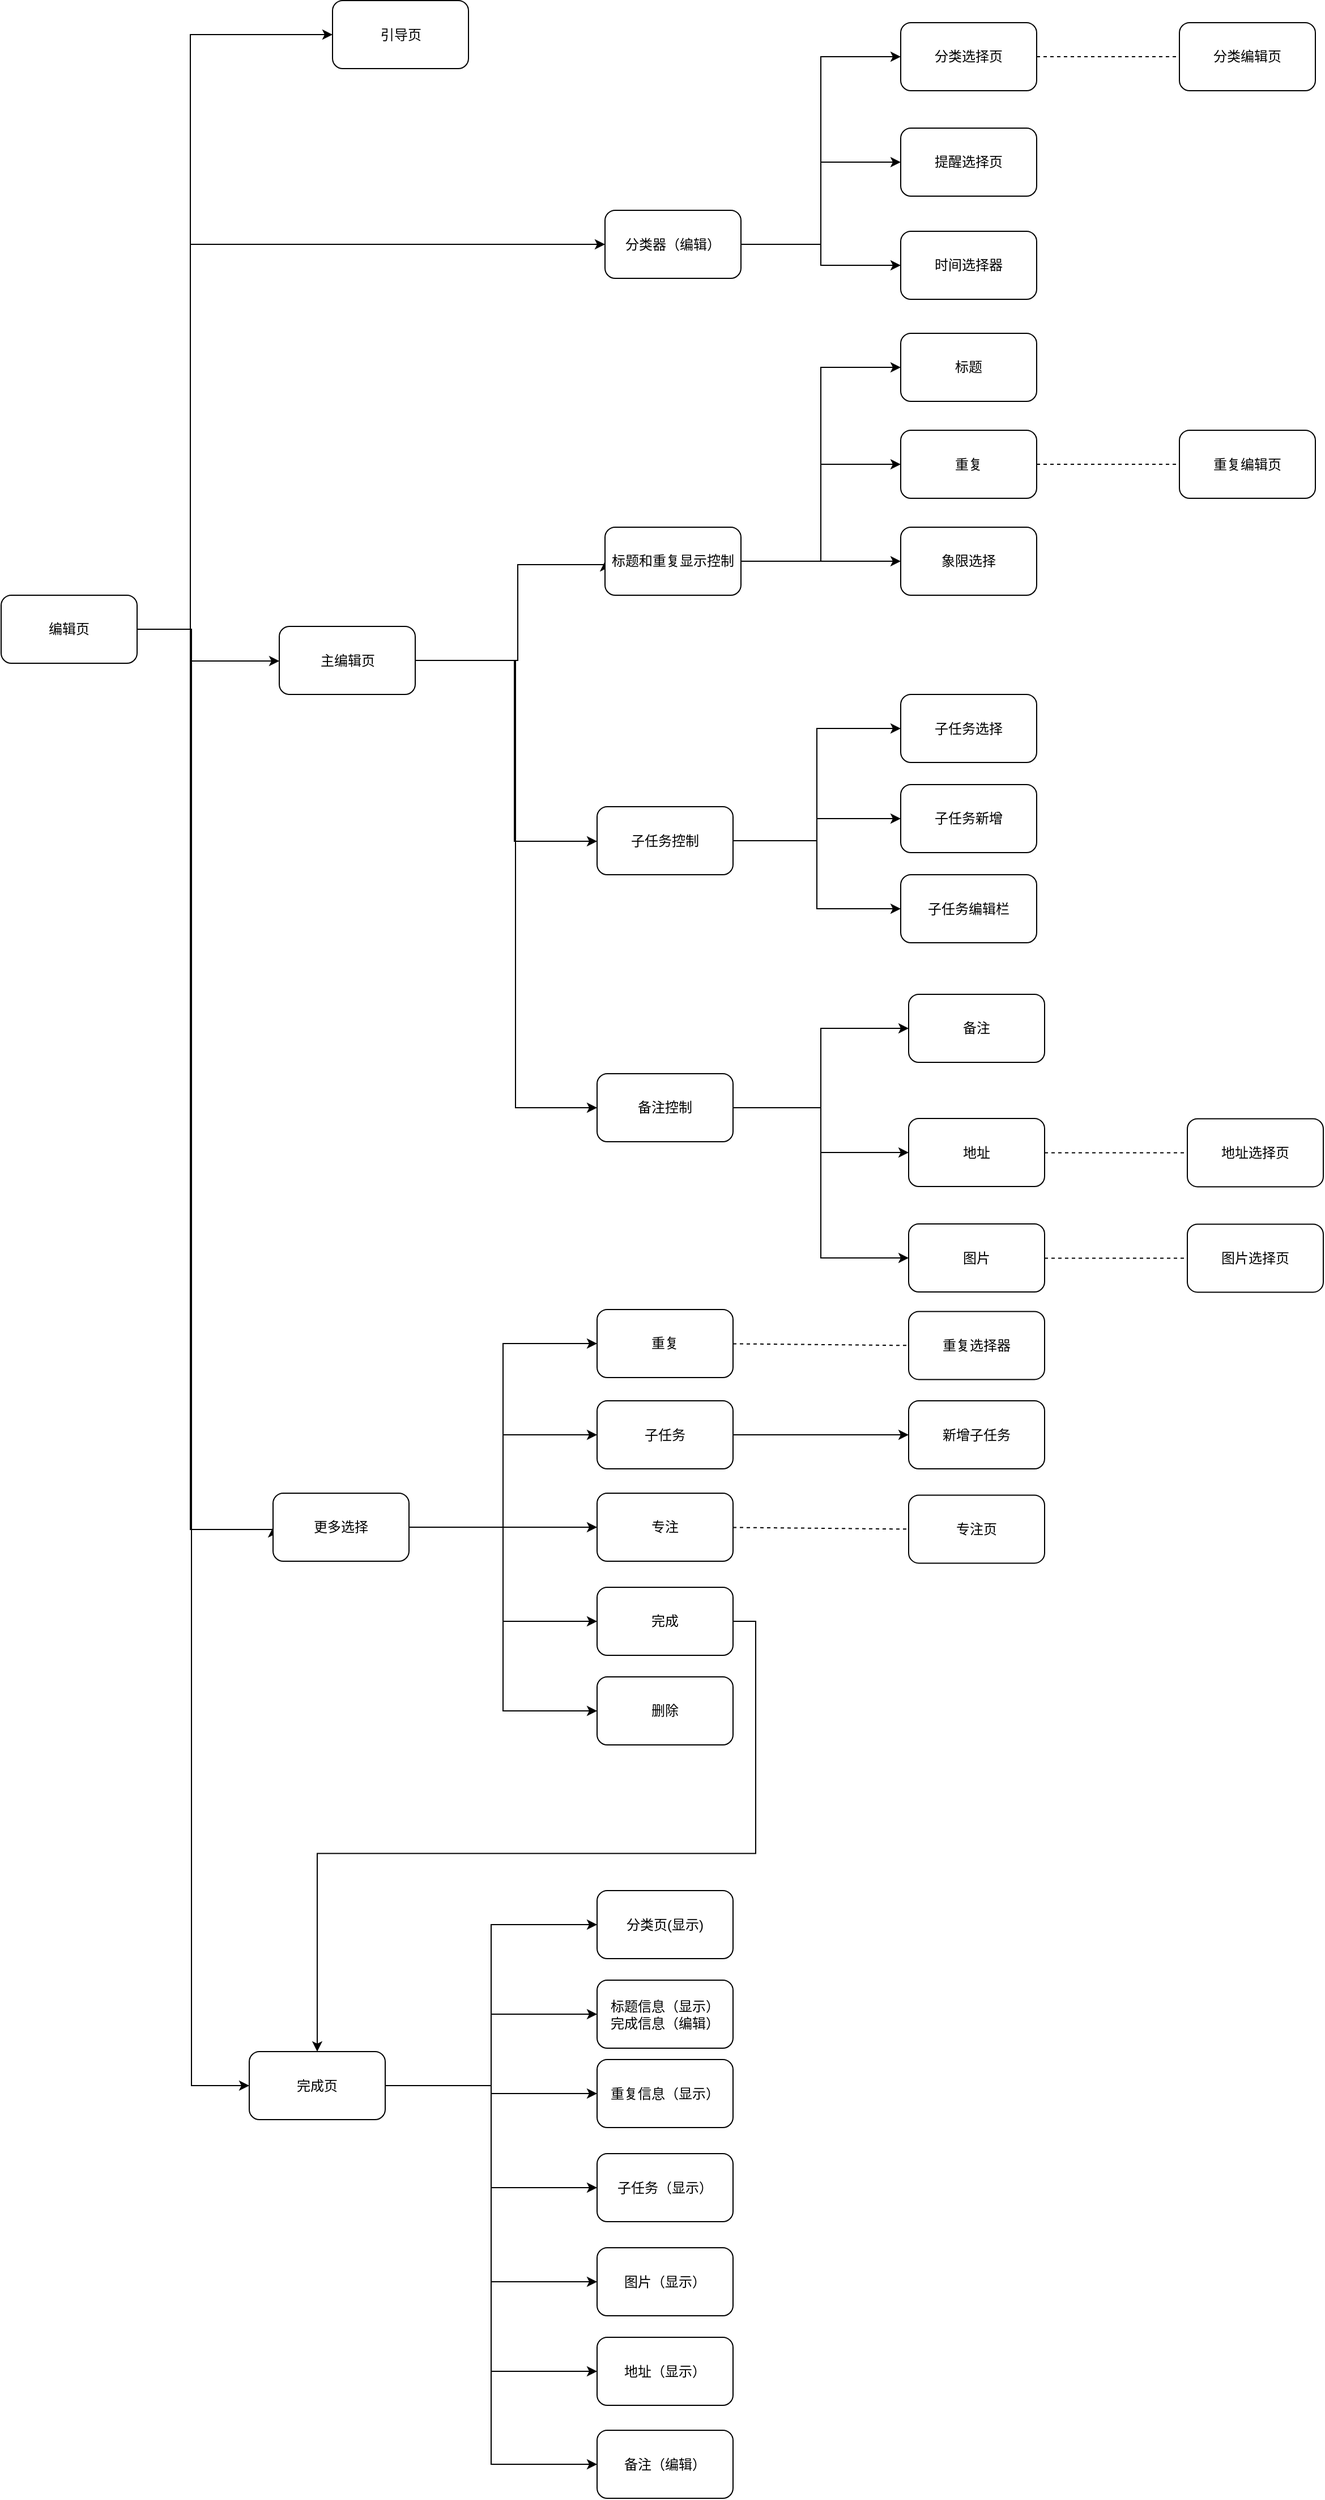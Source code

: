 <mxfile version="11.3.0" type="github" pages="4"><diagram id="E-EVaM0-mpI5BpCN-iP8" name="编辑页业务"><mxGraphModel dx="1666" dy="1914" grid="0" gridSize="10" guides="1" tooltips="1" connect="1" arrows="1" fold="1" page="1" pageScale="1" pageWidth="827" pageHeight="1169" math="0" shadow="0"><root><mxCell id="0"/><mxCell id="1" parent="0"/><mxCell id="C4l90iyK_8GlOni1NGn3-2" style="edgeStyle=orthogonalEdgeStyle;rounded=0;orthogonalLoop=1;jettySize=auto;html=1;exitX=1;exitY=0.5;exitDx=0;exitDy=0;entryX=0;entryY=0.5;entryDx=0;entryDy=0;" parent="1" source="C4l90iyK_8GlOni1NGn3-1" target="C4l90iyK_8GlOni1NGn3-3" edge="1"><mxGeometry relative="1" as="geometry"><mxPoint x="233.2" y="131.2" as="targetPoint"/><Array as="points"><mxPoint x="234" y="377"/><mxPoint x="234" y="38"/></Array></mxGeometry></mxCell><mxCell id="C4l90iyK_8GlOni1NGn3-6" style="edgeStyle=orthogonalEdgeStyle;rounded=0;orthogonalLoop=1;jettySize=auto;html=1;exitX=1;exitY=0.5;exitDx=0;exitDy=0;" parent="1" source="C4l90iyK_8GlOni1NGn3-1" target="C4l90iyK_8GlOni1NGn3-4" edge="1"><mxGeometry relative="1" as="geometry"><Array as="points"><mxPoint x="235" y="377"/><mxPoint x="235" y="405"/></Array></mxGeometry></mxCell><mxCell id="C4l90iyK_8GlOni1NGn3-7" style="edgeStyle=orthogonalEdgeStyle;rounded=0;orthogonalLoop=1;jettySize=auto;html=1;exitX=1;exitY=0.5;exitDx=0;exitDy=0;entryX=0;entryY=0.5;entryDx=0;entryDy=0;" parent="1" source="C4l90iyK_8GlOni1NGn3-1" target="C4l90iyK_8GlOni1NGn3-5" edge="1"><mxGeometry relative="1" as="geometry"><Array as="points"><mxPoint x="235" y="377"/><mxPoint x="235" y="1662"/></Array></mxGeometry></mxCell><mxCell id="C4l90iyK_8GlOni1NGn3-24" style="edgeStyle=orthogonalEdgeStyle;rounded=0;orthogonalLoop=1;jettySize=auto;html=1;exitX=1;exitY=0.5;exitDx=0;exitDy=0;entryX=0;entryY=0.5;entryDx=0;entryDy=0;" parent="1" source="C4l90iyK_8GlOni1NGn3-1" target="C4l90iyK_8GlOni1NGn3-23" edge="1"><mxGeometry relative="1" as="geometry"><Array as="points"><mxPoint x="234" y="377"/><mxPoint x="234" y="1171"/></Array></mxGeometry></mxCell><mxCell id="G4JQQa4KtHy3P5BexOUB-2" style="edgeStyle=orthogonalEdgeStyle;rounded=0;orthogonalLoop=1;jettySize=auto;html=1;exitX=1;exitY=0.5;exitDx=0;exitDy=0;entryX=0;entryY=0.5;entryDx=0;entryDy=0;" parent="1" source="C4l90iyK_8GlOni1NGn3-1" target="G4JQQa4KtHy3P5BexOUB-1" edge="1"><mxGeometry relative="1" as="geometry"><Array as="points"><mxPoint x="234" y="377"/><mxPoint x="234" y="-147"/></Array></mxGeometry></mxCell><mxCell id="C4l90iyK_8GlOni1NGn3-1" value="编辑页" style="rounded=1;whiteSpace=wrap;html=1;" parent="1" vertex="1"><mxGeometry x="67" y="347" width="120" height="60" as="geometry"/></mxCell><mxCell id="C4l90iyK_8GlOni1NGn3-66" style="edgeStyle=orthogonalEdgeStyle;rounded=0;orthogonalLoop=1;jettySize=auto;html=1;exitX=1;exitY=0.5;exitDx=0;exitDy=0;entryX=0;entryY=0.5;entryDx=0;entryDy=0;" parent="1" source="C4l90iyK_8GlOni1NGn3-3" target="C4l90iyK_8GlOni1NGn3-60" edge="1"><mxGeometry relative="1" as="geometry"/></mxCell><mxCell id="C4l90iyK_8GlOni1NGn3-67" style="edgeStyle=orthogonalEdgeStyle;rounded=0;orthogonalLoop=1;jettySize=auto;html=1;exitX=1;exitY=0.5;exitDx=0;exitDy=0;entryX=0;entryY=0.5;entryDx=0;entryDy=0;" parent="1" source="C4l90iyK_8GlOni1NGn3-3" target="C4l90iyK_8GlOni1NGn3-61" edge="1"><mxGeometry relative="1" as="geometry"/></mxCell><mxCell id="C4l90iyK_8GlOni1NGn3-68" style="edgeStyle=orthogonalEdgeStyle;rounded=0;orthogonalLoop=1;jettySize=auto;html=1;exitX=1;exitY=0.5;exitDx=0;exitDy=0;" parent="1" source="C4l90iyK_8GlOni1NGn3-3" target="C4l90iyK_8GlOni1NGn3-64" edge="1"><mxGeometry relative="1" as="geometry"/></mxCell><mxCell id="C4l90iyK_8GlOni1NGn3-3" value="分类器（编辑）" style="rounded=1;whiteSpace=wrap;html=1;" parent="1" vertex="1"><mxGeometry x="600" y="7.5" width="120" height="60" as="geometry"/></mxCell><mxCell id="C4l90iyK_8GlOni1NGn3-12" style="edgeStyle=orthogonalEdgeStyle;rounded=0;orthogonalLoop=1;jettySize=auto;html=1;exitX=1;exitY=0.5;exitDx=0;exitDy=0;entryX=0;entryY=0.5;entryDx=0;entryDy=0;" parent="1" source="C4l90iyK_8GlOni1NGn3-4" target="C4l90iyK_8GlOni1NGn3-9" edge="1"><mxGeometry relative="1" as="geometry"><Array as="points"><mxPoint x="523" y="405"/><mxPoint x="523" y="320"/></Array></mxGeometry></mxCell><mxCell id="C4l90iyK_8GlOni1NGn3-13" style="edgeStyle=orthogonalEdgeStyle;rounded=0;orthogonalLoop=1;jettySize=auto;html=1;exitX=1;exitY=0.5;exitDx=0;exitDy=0;" parent="1" source="C4l90iyK_8GlOni1NGn3-4" target="C4l90iyK_8GlOni1NGn3-10" edge="1"><mxGeometry relative="1" as="geometry"><Array as="points"><mxPoint x="520" y="405"/><mxPoint x="520" y="564"/></Array></mxGeometry></mxCell><mxCell id="C4l90iyK_8GlOni1NGn3-14" style="edgeStyle=orthogonalEdgeStyle;rounded=0;orthogonalLoop=1;jettySize=auto;html=1;exitX=1;exitY=0.5;exitDx=0;exitDy=0;entryX=0;entryY=0.5;entryDx=0;entryDy=0;" parent="1" source="C4l90iyK_8GlOni1NGn3-4" target="C4l90iyK_8GlOni1NGn3-11" edge="1"><mxGeometry relative="1" as="geometry"><Array as="points"><mxPoint x="521" y="405"/><mxPoint x="521" y="799"/></Array></mxGeometry></mxCell><mxCell id="C4l90iyK_8GlOni1NGn3-4" value="主编辑页" style="rounded=1;whiteSpace=wrap;html=1;" parent="1" vertex="1"><mxGeometry x="312.5" y="374.5" width="120" height="60" as="geometry"/></mxCell><mxCell id="C4l90iyK_8GlOni1NGn3-53" style="edgeStyle=orthogonalEdgeStyle;rounded=0;orthogonalLoop=1;jettySize=auto;html=1;exitX=1;exitY=0.5;exitDx=0;exitDy=0;entryX=0;entryY=0.5;entryDx=0;entryDy=0;" parent="1" source="C4l90iyK_8GlOni1NGn3-5" target="C4l90iyK_8GlOni1NGn3-47" edge="1"><mxGeometry relative="1" as="geometry"/></mxCell><mxCell id="C4l90iyK_8GlOni1NGn3-54" style="edgeStyle=orthogonalEdgeStyle;rounded=0;orthogonalLoop=1;jettySize=auto;html=1;exitX=1;exitY=0.5;exitDx=0;exitDy=0;entryX=0;entryY=0.5;entryDx=0;entryDy=0;" parent="1" source="C4l90iyK_8GlOni1NGn3-5" target="C4l90iyK_8GlOni1NGn3-48" edge="1"><mxGeometry relative="1" as="geometry"/></mxCell><mxCell id="C4l90iyK_8GlOni1NGn3-56" style="edgeStyle=orthogonalEdgeStyle;rounded=0;orthogonalLoop=1;jettySize=auto;html=1;exitX=1;exitY=0.5;exitDx=0;exitDy=0;entryX=0;entryY=0.5;entryDx=0;entryDy=0;" parent="1" source="C4l90iyK_8GlOni1NGn3-5" target="C4l90iyK_8GlOni1NGn3-50" edge="1"><mxGeometry relative="1" as="geometry"/></mxCell><mxCell id="C4l90iyK_8GlOni1NGn3-57" style="edgeStyle=orthogonalEdgeStyle;rounded=0;orthogonalLoop=1;jettySize=auto;html=1;exitX=1;exitY=0.5;exitDx=0;exitDy=0;entryX=0;entryY=0.5;entryDx=0;entryDy=0;" parent="1" source="C4l90iyK_8GlOni1NGn3-5" target="C4l90iyK_8GlOni1NGn3-51" edge="1"><mxGeometry relative="1" as="geometry"/></mxCell><mxCell id="C4l90iyK_8GlOni1NGn3-58" style="edgeStyle=orthogonalEdgeStyle;rounded=0;orthogonalLoop=1;jettySize=auto;html=1;exitX=1;exitY=0.5;exitDx=0;exitDy=0;entryX=0;entryY=0.5;entryDx=0;entryDy=0;" parent="1" source="C4l90iyK_8GlOni1NGn3-5" target="C4l90iyK_8GlOni1NGn3-52" edge="1"><mxGeometry relative="1" as="geometry"/></mxCell><mxCell id="gp1F8oTykhVViWR3m2rx-4" style="edgeStyle=orthogonalEdgeStyle;rounded=0;orthogonalLoop=1;jettySize=auto;html=1;exitX=1;exitY=0.5;exitDx=0;exitDy=0;" edge="1" parent="1" source="C4l90iyK_8GlOni1NGn3-5" target="gp1F8oTykhVViWR3m2rx-3"><mxGeometry relative="1" as="geometry"/></mxCell><mxCell id="gp1F8oTykhVViWR3m2rx-5" style="edgeStyle=orthogonalEdgeStyle;rounded=0;orthogonalLoop=1;jettySize=auto;html=1;exitX=1;exitY=0.5;exitDx=0;exitDy=0;entryX=0;entryY=0.5;entryDx=0;entryDy=0;" edge="1" parent="1" source="C4l90iyK_8GlOni1NGn3-5" target="C4l90iyK_8GlOni1NGn3-49"><mxGeometry relative="1" as="geometry"/></mxCell><mxCell id="C4l90iyK_8GlOni1NGn3-5" value="完成页" style="rounded=1;whiteSpace=wrap;html=1;" parent="1" vertex="1"><mxGeometry x="286" y="1631.5" width="120" height="60" as="geometry"/></mxCell><mxCell id="C4l90iyK_8GlOni1NGn3-85" style="edgeStyle=orthogonalEdgeStyle;rounded=0;orthogonalLoop=1;jettySize=auto;html=1;exitX=1;exitY=0.5;exitDx=0;exitDy=0;entryX=0;entryY=0.5;entryDx=0;entryDy=0;" parent="1" source="C4l90iyK_8GlOni1NGn3-9" target="C4l90iyK_8GlOni1NGn3-15" edge="1"><mxGeometry relative="1" as="geometry"/></mxCell><mxCell id="C4l90iyK_8GlOni1NGn3-86" style="edgeStyle=orthogonalEdgeStyle;rounded=0;orthogonalLoop=1;jettySize=auto;html=1;exitX=1;exitY=0.5;exitDx=0;exitDy=0;entryX=0;entryY=0.5;entryDx=0;entryDy=0;" parent="1" source="C4l90iyK_8GlOni1NGn3-9" target="C4l90iyK_8GlOni1NGn3-16" edge="1"><mxGeometry relative="1" as="geometry"/></mxCell><mxCell id="C4l90iyK_8GlOni1NGn3-87" style="edgeStyle=orthogonalEdgeStyle;rounded=0;orthogonalLoop=1;jettySize=auto;html=1;exitX=1;exitY=0.5;exitDx=0;exitDy=0;entryX=0;entryY=0.5;entryDx=0;entryDy=0;" parent="1" source="C4l90iyK_8GlOni1NGn3-9" target="C4l90iyK_8GlOni1NGn3-20" edge="1"><mxGeometry relative="1" as="geometry"/></mxCell><mxCell id="C4l90iyK_8GlOni1NGn3-9" value="标题和重复显示控制" style="rounded=1;whiteSpace=wrap;html=1;" parent="1" vertex="1"><mxGeometry x="600" y="287" width="120" height="60" as="geometry"/></mxCell><mxCell id="C4l90iyK_8GlOni1NGn3-28" style="edgeStyle=orthogonalEdgeStyle;rounded=0;orthogonalLoop=1;jettySize=auto;html=1;exitX=1;exitY=0.5;exitDx=0;exitDy=0;entryX=0;entryY=0.5;entryDx=0;entryDy=0;" parent="1" source="C4l90iyK_8GlOni1NGn3-10" target="C4l90iyK_8GlOni1NGn3-25" edge="1"><mxGeometry relative="1" as="geometry"/></mxCell><mxCell id="C4l90iyK_8GlOni1NGn3-29" style="edgeStyle=orthogonalEdgeStyle;rounded=0;orthogonalLoop=1;jettySize=auto;html=1;exitX=1;exitY=0.5;exitDx=0;exitDy=0;" parent="1" source="C4l90iyK_8GlOni1NGn3-10" target="C4l90iyK_8GlOni1NGn3-27" edge="1"><mxGeometry relative="1" as="geometry"/></mxCell><mxCell id="C4l90iyK_8GlOni1NGn3-30" style="edgeStyle=orthogonalEdgeStyle;rounded=0;orthogonalLoop=1;jettySize=auto;html=1;exitX=1;exitY=0.5;exitDx=0;exitDy=0;entryX=0;entryY=0.5;entryDx=0;entryDy=0;" parent="1" source="C4l90iyK_8GlOni1NGn3-10" target="C4l90iyK_8GlOni1NGn3-26" edge="1"><mxGeometry relative="1" as="geometry"/></mxCell><mxCell id="C4l90iyK_8GlOni1NGn3-10" value="子任务控制" style="rounded=1;whiteSpace=wrap;html=1;" parent="1" vertex="1"><mxGeometry x="593" y="533.5" width="120" height="60" as="geometry"/></mxCell><mxCell id="C4l90iyK_8GlOni1NGn3-34" style="edgeStyle=orthogonalEdgeStyle;rounded=0;orthogonalLoop=1;jettySize=auto;html=1;exitX=1;exitY=0.5;exitDx=0;exitDy=0;entryX=0;entryY=0.5;entryDx=0;entryDy=0;" parent="1" source="C4l90iyK_8GlOni1NGn3-11" target="C4l90iyK_8GlOni1NGn3-31" edge="1"><mxGeometry relative="1" as="geometry"/></mxCell><mxCell id="C4l90iyK_8GlOni1NGn3-35" style="edgeStyle=orthogonalEdgeStyle;rounded=0;orthogonalLoop=1;jettySize=auto;html=1;exitX=1;exitY=0.5;exitDx=0;exitDy=0;entryX=0;entryY=0.5;entryDx=0;entryDy=0;" parent="1" source="C4l90iyK_8GlOni1NGn3-11" target="C4l90iyK_8GlOni1NGn3-32" edge="1"><mxGeometry relative="1" as="geometry"/></mxCell><mxCell id="C4l90iyK_8GlOni1NGn3-36" style="edgeStyle=orthogonalEdgeStyle;rounded=0;orthogonalLoop=1;jettySize=auto;html=1;exitX=1;exitY=0.5;exitDx=0;exitDy=0;entryX=0;entryY=0.5;entryDx=0;entryDy=0;" parent="1" source="C4l90iyK_8GlOni1NGn3-11" target="C4l90iyK_8GlOni1NGn3-33" edge="1"><mxGeometry relative="1" as="geometry"/></mxCell><mxCell id="C4l90iyK_8GlOni1NGn3-11" value="备注控制" style="rounded=1;whiteSpace=wrap;html=1;" parent="1" vertex="1"><mxGeometry x="593" y="769" width="120" height="60" as="geometry"/></mxCell><mxCell id="C4l90iyK_8GlOni1NGn3-15" value="标题" style="rounded=1;whiteSpace=wrap;html=1;" parent="1" vertex="1"><mxGeometry x="861" y="116" width="120" height="60" as="geometry"/></mxCell><mxCell id="C4l90iyK_8GlOni1NGn3-16" value="重复" style="rounded=1;whiteSpace=wrap;html=1;" parent="1" vertex="1"><mxGeometry x="861" y="201.5" width="120" height="60" as="geometry"/></mxCell><mxCell id="C4l90iyK_8GlOni1NGn3-20" value="象限选择" style="rounded=1;whiteSpace=wrap;html=1;" parent="1" vertex="1"><mxGeometry x="861" y="287" width="120" height="60" as="geometry"/></mxCell><mxCell id="C4l90iyK_8GlOni1NGn3-88" style="edgeStyle=orthogonalEdgeStyle;rounded=0;orthogonalLoop=1;jettySize=auto;html=1;exitX=1;exitY=0.5;exitDx=0;exitDy=0;" parent="1" source="C4l90iyK_8GlOni1NGn3-23" target="C4l90iyK_8GlOni1NGn3-39" edge="1"><mxGeometry relative="1" as="geometry"/></mxCell><mxCell id="C4l90iyK_8GlOni1NGn3-89" style="edgeStyle=orthogonalEdgeStyle;rounded=0;orthogonalLoop=1;jettySize=auto;html=1;exitX=1;exitY=0.5;exitDx=0;exitDy=0;entryX=0;entryY=0.5;entryDx=0;entryDy=0;" parent="1" source="C4l90iyK_8GlOni1NGn3-23" target="C4l90iyK_8GlOni1NGn3-37" edge="1"><mxGeometry relative="1" as="geometry"/></mxCell><mxCell id="C4l90iyK_8GlOni1NGn3-90" style="edgeStyle=orthogonalEdgeStyle;rounded=0;orthogonalLoop=1;jettySize=auto;html=1;exitX=1;exitY=0.5;exitDx=0;exitDy=0;entryX=0;entryY=0.5;entryDx=0;entryDy=0;" parent="1" source="C4l90iyK_8GlOni1NGn3-23" target="C4l90iyK_8GlOni1NGn3-40" edge="1"><mxGeometry relative="1" as="geometry"/></mxCell><mxCell id="C4l90iyK_8GlOni1NGn3-91" style="edgeStyle=orthogonalEdgeStyle;rounded=0;orthogonalLoop=1;jettySize=auto;html=1;exitX=1;exitY=0.5;exitDx=0;exitDy=0;entryX=0;entryY=0.5;entryDx=0;entryDy=0;" parent="1" source="C4l90iyK_8GlOni1NGn3-23" target="C4l90iyK_8GlOni1NGn3-38" edge="1"><mxGeometry relative="1" as="geometry"/></mxCell><mxCell id="C4l90iyK_8GlOni1NGn3-92" style="edgeStyle=orthogonalEdgeStyle;rounded=0;orthogonalLoop=1;jettySize=auto;html=1;exitX=1;exitY=0.5;exitDx=0;exitDy=0;entryX=0;entryY=0.5;entryDx=0;entryDy=0;" parent="1" source="C4l90iyK_8GlOni1NGn3-23" target="C4l90iyK_8GlOni1NGn3-41" edge="1"><mxGeometry relative="1" as="geometry"/></mxCell><mxCell id="C4l90iyK_8GlOni1NGn3-23" value="更多选择" style="rounded=1;whiteSpace=wrap;html=1;" parent="1" vertex="1"><mxGeometry x="307" y="1139" width="120" height="60" as="geometry"/></mxCell><mxCell id="C4l90iyK_8GlOni1NGn3-25" value="子任务选择" style="rounded=1;whiteSpace=wrap;html=1;" parent="1" vertex="1"><mxGeometry x="861" y="434.5" width="120" height="60" as="geometry"/></mxCell><mxCell id="C4l90iyK_8GlOni1NGn3-26" value="子任务编辑栏" style="rounded=1;whiteSpace=wrap;html=1;" parent="1" vertex="1"><mxGeometry x="861" y="593.5" width="120" height="60" as="geometry"/></mxCell><mxCell id="C4l90iyK_8GlOni1NGn3-27" value="子任务新增" style="rounded=1;whiteSpace=wrap;html=1;" parent="1" vertex="1"><mxGeometry x="861" y="514" width="120" height="60" as="geometry"/></mxCell><mxCell id="C4l90iyK_8GlOni1NGn3-31" value="备注" style="rounded=1;whiteSpace=wrap;html=1;" parent="1" vertex="1"><mxGeometry x="868" y="699" width="120" height="60" as="geometry"/></mxCell><mxCell id="C4l90iyK_8GlOni1NGn3-32" value="地址" style="rounded=1;whiteSpace=wrap;html=1;" parent="1" vertex="1"><mxGeometry x="868" y="808.5" width="120" height="60" as="geometry"/></mxCell><mxCell id="C4l90iyK_8GlOni1NGn3-33" value="图片" style="rounded=1;whiteSpace=wrap;html=1;" parent="1" vertex="1"><mxGeometry x="868" y="901.5" width="120" height="60" as="geometry"/></mxCell><mxCell id="C4l90iyK_8GlOni1NGn3-37" value="重复" style="rounded=1;whiteSpace=wrap;html=1;" parent="1" vertex="1"><mxGeometry x="593" y="977" width="120" height="60" as="geometry"/></mxCell><mxCell id="C4l90iyK_8GlOni1NGn3-84" style="edgeStyle=orthogonalEdgeStyle;rounded=0;orthogonalLoop=1;jettySize=auto;html=1;exitX=1;exitY=0.5;exitDx=0;exitDy=0;" parent="1" source="C4l90iyK_8GlOni1NGn3-38" target="C4l90iyK_8GlOni1NGn3-83" edge="1"><mxGeometry relative="1" as="geometry"/></mxCell><mxCell id="C4l90iyK_8GlOni1NGn3-38" value="子任务" style="rounded=1;whiteSpace=wrap;html=1;" parent="1" vertex="1"><mxGeometry x="593" y="1057.5" width="120" height="60" as="geometry"/></mxCell><mxCell id="C4l90iyK_8GlOni1NGn3-39" value="专注" style="rounded=1;whiteSpace=wrap;html=1;" parent="1" vertex="1"><mxGeometry x="593" y="1139" width="120" height="60" as="geometry"/></mxCell><mxCell id="C4l90iyK_8GlOni1NGn3-82" style="edgeStyle=orthogonalEdgeStyle;rounded=0;orthogonalLoop=1;jettySize=auto;html=1;exitX=1;exitY=0.5;exitDx=0;exitDy=0;entryX=0.5;entryY=0;entryDx=0;entryDy=0;" parent="1" source="C4l90iyK_8GlOni1NGn3-40" target="C4l90iyK_8GlOni1NGn3-5" edge="1"><mxGeometry relative="1" as="geometry"/></mxCell><mxCell id="C4l90iyK_8GlOni1NGn3-40" value="完成" style="rounded=1;whiteSpace=wrap;html=1;" parent="1" vertex="1"><mxGeometry x="593" y="1222" width="120" height="60" as="geometry"/></mxCell><mxCell id="C4l90iyK_8GlOni1NGn3-41" value="删除" style="rounded=1;whiteSpace=wrap;html=1;" parent="1" vertex="1"><mxGeometry x="593" y="1301" width="120" height="60" as="geometry"/></mxCell><mxCell id="C4l90iyK_8GlOni1NGn3-47" value="分类页(显示)" style="rounded=1;whiteSpace=wrap;html=1;" parent="1" vertex="1"><mxGeometry x="593" y="1489.5" width="120" height="60" as="geometry"/></mxCell><mxCell id="C4l90iyK_8GlOni1NGn3-48" value="标题信息（显示）&lt;br&gt;完成信息（编辑）" style="rounded=1;whiteSpace=wrap;html=1;" parent="1" vertex="1"><mxGeometry x="593" y="1568.5" width="120" height="60" as="geometry"/></mxCell><mxCell id="C4l90iyK_8GlOni1NGn3-49" value="子任务（显示）" style="rounded=1;whiteSpace=wrap;html=1;" parent="1" vertex="1"><mxGeometry x="593" y="1721.5" width="120" height="60" as="geometry"/></mxCell><mxCell id="C4l90iyK_8GlOni1NGn3-50" value="图片（显示）" style="rounded=1;whiteSpace=wrap;html=1;" parent="1" vertex="1"><mxGeometry x="593" y="1804.5" width="120" height="60" as="geometry"/></mxCell><mxCell id="C4l90iyK_8GlOni1NGn3-51" value="地址（显示）" style="rounded=1;whiteSpace=wrap;html=1;" parent="1" vertex="1"><mxGeometry x="593" y="1883.5" width="120" height="60" as="geometry"/></mxCell><mxCell id="C4l90iyK_8GlOni1NGn3-52" value="备注（编辑）" style="rounded=1;whiteSpace=wrap;html=1;" parent="1" vertex="1"><mxGeometry x="593" y="1965.5" width="120" height="60" as="geometry"/></mxCell><mxCell id="C4l90iyK_8GlOni1NGn3-60" value="分类选择页" style="rounded=1;whiteSpace=wrap;html=1;" parent="1" vertex="1"><mxGeometry x="861" y="-158" width="120" height="60" as="geometry"/></mxCell><mxCell id="C4l90iyK_8GlOni1NGn3-61" value="提醒选择页" style="rounded=1;whiteSpace=wrap;html=1;" parent="1" vertex="1"><mxGeometry x="861" y="-65" width="120" height="60" as="geometry"/></mxCell><mxCell id="C4l90iyK_8GlOni1NGn3-64" value="时间选择器" style="rounded=1;whiteSpace=wrap;html=1;" parent="1" vertex="1"><mxGeometry x="861" y="26" width="120" height="60" as="geometry"/></mxCell><mxCell id="C4l90iyK_8GlOni1NGn3-69" value="分类编辑页" style="rounded=1;whiteSpace=wrap;html=1;" parent="1" vertex="1"><mxGeometry x="1107" y="-158" width="120" height="60" as="geometry"/></mxCell><mxCell id="C4l90iyK_8GlOni1NGn3-71" value="" style="endArrow=none;dashed=1;html=1;entryX=0;entryY=0.5;entryDx=0;entryDy=0;exitX=1;exitY=0.5;exitDx=0;exitDy=0;" parent="1" source="C4l90iyK_8GlOni1NGn3-60" target="C4l90iyK_8GlOni1NGn3-69" edge="1"><mxGeometry width="50" height="50" relative="1" as="geometry"><mxPoint x="1051" y="-35" as="sourcePoint"/><mxPoint x="1101" y="-85" as="targetPoint"/></mxGeometry></mxCell><mxCell id="C4l90iyK_8GlOni1NGn3-72" value="重复编辑页" style="rounded=1;whiteSpace=wrap;html=1;" parent="1" vertex="1"><mxGeometry x="1107" y="201.5" width="120" height="60" as="geometry"/></mxCell><mxCell id="C4l90iyK_8GlOni1NGn3-73" value="" style="endArrow=none;dashed=1;html=1;entryX=0;entryY=0.5;entryDx=0;entryDy=0;exitX=1;exitY=0.5;exitDx=0;exitDy=0;" parent="1" source="C4l90iyK_8GlOni1NGn3-16" target="C4l90iyK_8GlOni1NGn3-72" edge="1"><mxGeometry width="50" height="50" relative="1" as="geometry"><mxPoint x="984" y="225" as="sourcePoint"/><mxPoint x="1104" y="268" as="targetPoint"/></mxGeometry></mxCell><mxCell id="C4l90iyK_8GlOni1NGn3-74" value="地址选择页" style="rounded=1;whiteSpace=wrap;html=1;" parent="1" vertex="1"><mxGeometry x="1114" y="808.7" width="120" height="60" as="geometry"/></mxCell><mxCell id="C4l90iyK_8GlOni1NGn3-75" value="" style="endArrow=none;dashed=1;html=1;entryX=0;entryY=0.5;entryDx=0;entryDy=0;exitX=1;exitY=0.5;exitDx=0;exitDy=0;" parent="1" target="C4l90iyK_8GlOni1NGn3-74" edge="1"><mxGeometry width="50" height="50" relative="1" as="geometry"><mxPoint x="988" y="838.7" as="sourcePoint"/><mxPoint x="1111" y="875.2" as="targetPoint"/></mxGeometry></mxCell><mxCell id="C4l90iyK_8GlOni1NGn3-76" value="图片选择页" style="rounded=1;whiteSpace=wrap;html=1;" parent="1" vertex="1"><mxGeometry x="1114" y="901.7" width="120" height="60" as="geometry"/></mxCell><mxCell id="C4l90iyK_8GlOni1NGn3-77" value="" style="endArrow=none;dashed=1;html=1;entryX=0;entryY=0.5;entryDx=0;entryDy=0;exitX=1;exitY=0.5;exitDx=0;exitDy=0;" parent="1" target="C4l90iyK_8GlOni1NGn3-76" edge="1"><mxGeometry width="50" height="50" relative="1" as="geometry"><mxPoint x="988" y="931.7" as="sourcePoint"/><mxPoint x="1111" y="968.2" as="targetPoint"/></mxGeometry></mxCell><mxCell id="C4l90iyK_8GlOni1NGn3-78" value="重复选择器" style="rounded=1;whiteSpace=wrap;html=1;" parent="1" vertex="1"><mxGeometry x="868" y="978.7" width="120" height="60" as="geometry"/></mxCell><mxCell id="C4l90iyK_8GlOni1NGn3-79" value="" style="endArrow=none;dashed=1;html=1;entryX=0;entryY=0.5;entryDx=0;entryDy=0;exitX=1;exitY=0.5;exitDx=0;exitDy=0;" parent="1" target="C4l90iyK_8GlOni1NGn3-78" edge="1"><mxGeometry width="50" height="50" relative="1" as="geometry"><mxPoint x="713" y="1007.2" as="sourcePoint"/><mxPoint x="836" y="1043.7" as="targetPoint"/></mxGeometry></mxCell><mxCell id="C4l90iyK_8GlOni1NGn3-80" value="专注页" style="rounded=1;whiteSpace=wrap;html=1;" parent="1" vertex="1"><mxGeometry x="868" y="1140.7" width="120" height="60" as="geometry"/></mxCell><mxCell id="C4l90iyK_8GlOni1NGn3-81" value="" style="endArrow=none;dashed=1;html=1;entryX=0;entryY=0.5;entryDx=0;entryDy=0;exitX=1;exitY=0.5;exitDx=0;exitDy=0;" parent="1" target="C4l90iyK_8GlOni1NGn3-80" edge="1"><mxGeometry width="50" height="50" relative="1" as="geometry"><mxPoint x="713" y="1169.2" as="sourcePoint"/><mxPoint x="836" y="1205.7" as="targetPoint"/></mxGeometry></mxCell><mxCell id="C4l90iyK_8GlOni1NGn3-83" value="新增子任务" style="rounded=1;whiteSpace=wrap;html=1;" parent="1" vertex="1"><mxGeometry x="868" y="1057.5" width="120" height="60" as="geometry"/></mxCell><mxCell id="G4JQQa4KtHy3P5BexOUB-1" value="引导页" style="rounded=1;whiteSpace=wrap;html=1;" parent="1" vertex="1"><mxGeometry x="359.5" y="-177.5" width="120" height="60" as="geometry"/></mxCell><mxCell id="gp1F8oTykhVViWR3m2rx-3" value="重复信息（显示）" style="rounded=1;whiteSpace=wrap;html=1;" vertex="1" parent="1"><mxGeometry x="593" y="1638.5" width="120" height="60" as="geometry"/></mxCell></root></mxGraphModel></diagram><diagram id="rypONze8EaRUOu0Riv3M" name="滑动逻辑"><mxGraphModel dx="1652" dy="1900" grid="0" gridSize="10" guides="1" tooltips="1" connect="1" arrows="1" fold="1" page="1" pageScale="1" pageWidth="827" pageHeight="1169" math="0" shadow="0"><root><mxCell id="2_CleaWj6bmoGQYZJn0n-0"/><mxCell id="2_CleaWj6bmoGQYZJn0n-1" parent="2_CleaWj6bmoGQYZJn0n-0"/><mxCell id="vnyB6aosU0FdPd92mv6U-2" style="edgeStyle=orthogonalEdgeStyle;rounded=0;orthogonalLoop=1;jettySize=auto;html=1;exitX=1;exitY=0.5;exitDx=0;exitDy=0;entryX=0;entryY=0.5;entryDx=0;entryDy=0;" parent="2_CleaWj6bmoGQYZJn0n-1" source="vnyB6aosU0FdPd92mv6U-0" target="vnyB6aosU0FdPd92mv6U-1" edge="1"><mxGeometry relative="1" as="geometry"/></mxCell><mxCell id="vnyB6aosU0FdPd92mv6U-13" style="edgeStyle=orthogonalEdgeStyle;rounded=0;orthogonalLoop=1;jettySize=auto;html=1;exitX=1;exitY=0.5;exitDx=0;exitDy=0;entryX=0;entryY=0.5;entryDx=0;entryDy=0;" parent="2_CleaWj6bmoGQYZJn0n-1" source="vnyB6aosU0FdPd92mv6U-0" target="vnyB6aosU0FdPd92mv6U-12" edge="1"><mxGeometry relative="1" as="geometry"/></mxCell><mxCell id="k4wIqg62OJePfT7CME2M-38" style="edgeStyle=orthogonalEdgeStyle;rounded=0;orthogonalLoop=1;jettySize=auto;html=1;exitX=1;exitY=0.5;exitDx=0;exitDy=0;" parent="2_CleaWj6bmoGQYZJn0n-1" source="vnyB6aosU0FdPd92mv6U-0" target="k4wIqg62OJePfT7CME2M-37" edge="1"><mxGeometry relative="1" as="geometry"/></mxCell><mxCell id="vnyB6aosU0FdPd92mv6U-0" value="编辑页" style="rounded=1;whiteSpace=wrap;html=1;" parent="2_CleaWj6bmoGQYZJn0n-1" vertex="1"><mxGeometry x="89.5" y="397.5" width="120" height="60" as="geometry"/></mxCell><mxCell id="vnyB6aosU0FdPd92mv6U-7" style="edgeStyle=orthogonalEdgeStyle;rounded=0;orthogonalLoop=1;jettySize=auto;html=1;exitX=1;exitY=0.5;exitDx=0;exitDy=0;entryX=0;entryY=0.5;entryDx=0;entryDy=0;" parent="2_CleaWj6bmoGQYZJn0n-1" source="vnyB6aosU0FdPd92mv6U-1" target="vnyB6aosU0FdPd92mv6U-6" edge="1"><mxGeometry relative="1" as="geometry"/></mxCell><mxCell id="vnyB6aosU0FdPd92mv6U-10" style="edgeStyle=orthogonalEdgeStyle;rounded=0;orthogonalLoop=1;jettySize=auto;html=1;exitX=1;exitY=0.5;exitDx=0;exitDy=0;entryX=0;entryY=0.5;entryDx=0;entryDy=0;" parent="2_CleaWj6bmoGQYZJn0n-1" source="vnyB6aosU0FdPd92mv6U-1" target="vnyB6aosU0FdPd92mv6U-8" edge="1"><mxGeometry relative="1" as="geometry"/></mxCell><mxCell id="vnyB6aosU0FdPd92mv6U-1" value="上滑" style="rounded=1;whiteSpace=wrap;html=1;" parent="2_CleaWj6bmoGQYZJn0n-1" vertex="1"><mxGeometry x="310.5" y="107.5" width="120" height="60" as="geometry"/></mxCell><mxCell id="vnyB6aosU0FdPd92mv6U-22" style="edgeStyle=orthogonalEdgeStyle;rounded=0;orthogonalLoop=1;jettySize=auto;html=1;exitX=1;exitY=0.5;exitDx=0;exitDy=0;entryX=0;entryY=0.5;entryDx=0;entryDy=0;" parent="2_CleaWj6bmoGQYZJn0n-1" source="vnyB6aosU0FdPd92mv6U-6" target="vnyB6aosU0FdPd92mv6U-21" edge="1"><mxGeometry relative="1" as="geometry"><Array as="points"><mxPoint x="744" y="-30"/><mxPoint x="744" y="-125"/></Array></mxGeometry></mxCell><mxCell id="vnyB6aosU0FdPd92mv6U-6" value="非满屏" style="rounded=1;whiteSpace=wrap;html=1;" parent="2_CleaWj6bmoGQYZJn0n-1" vertex="1"><mxGeometry x="579" y="-60" width="120" height="60" as="geometry"/></mxCell><mxCell id="vnyB6aosU0FdPd92mv6U-48" style="edgeStyle=orthogonalEdgeStyle;rounded=0;orthogonalLoop=1;jettySize=auto;html=1;exitX=1;exitY=0.5;exitDx=0;exitDy=0;strokeColor=none;" parent="2_CleaWj6bmoGQYZJn0n-1" source="vnyB6aosU0FdPd92mv6U-8" target="vnyB6aosU0FdPd92mv6U-21" edge="1"><mxGeometry relative="1" as="geometry"><Array as="points"><mxPoint x="699" y="15"/><mxPoint x="1046" y="15"/></Array></mxGeometry></mxCell><mxCell id="N2foUazIdI6LuL_Mavm7-0" style="edgeStyle=orthogonalEdgeStyle;rounded=0;orthogonalLoop=1;jettySize=auto;html=1;exitX=1;exitY=0.5;exitDx=0;exitDy=0;" parent="2_CleaWj6bmoGQYZJn0n-1" source="vnyB6aosU0FdPd92mv6U-8" target="vnyB6aosU0FdPd92mv6U-25" edge="1"><mxGeometry relative="1" as="geometry"/></mxCell><mxCell id="N2foUazIdI6LuL_Mavm7-2" style="edgeStyle=orthogonalEdgeStyle;rounded=0;orthogonalLoop=1;jettySize=auto;html=1;exitX=1;exitY=0.5;exitDx=0;exitDy=0;entryX=0;entryY=0.5;entryDx=0;entryDy=0;" parent="2_CleaWj6bmoGQYZJn0n-1" source="vnyB6aosU0FdPd92mv6U-8" target="vnyB6aosU0FdPd92mv6U-23" edge="1"><mxGeometry relative="1" as="geometry"><Array as="points"><mxPoint x="775" y="224"/><mxPoint x="775" y="87"/></Array></mxGeometry></mxCell><mxCell id="N2foUazIdI6LuL_Mavm7-3" style="edgeStyle=orthogonalEdgeStyle;rounded=0;orthogonalLoop=1;jettySize=auto;html=1;exitX=1;exitY=0.5;exitDx=0;exitDy=0;entryX=0;entryY=0.75;entryDx=0;entryDy=0;" parent="2_CleaWj6bmoGQYZJn0n-1" source="vnyB6aosU0FdPd92mv6U-8" target="vnyB6aosU0FdPd92mv6U-21" edge="1"><mxGeometry relative="1" as="geometry"><Array as="points"><mxPoint x="776" y="224"/><mxPoint x="776" y="-110"/></Array></mxGeometry></mxCell><mxCell id="vnyB6aosU0FdPd92mv6U-8" value="满屏" style="rounded=1;whiteSpace=wrap;html=1;" parent="2_CleaWj6bmoGQYZJn0n-1" vertex="1"><mxGeometry x="579" y="194" width="120" height="60" as="geometry"/></mxCell><mxCell id="vnyB6aosU0FdPd92mv6U-19" style="edgeStyle=orthogonalEdgeStyle;rounded=0;orthogonalLoop=1;jettySize=auto;html=1;exitX=1;exitY=0.5;exitDx=0;exitDy=0;entryX=0;entryY=0.5;entryDx=0;entryDy=0;" parent="2_CleaWj6bmoGQYZJn0n-1" source="vnyB6aosU0FdPd92mv6U-12" target="vnyB6aosU0FdPd92mv6U-18" edge="1"><mxGeometry relative="1" as="geometry"/></mxCell><mxCell id="vnyB6aosU0FdPd92mv6U-20" style="edgeStyle=orthogonalEdgeStyle;rounded=0;orthogonalLoop=1;jettySize=auto;html=1;exitX=1;exitY=0.5;exitDx=0;exitDy=0;entryX=0;entryY=0.5;entryDx=0;entryDy=0;" parent="2_CleaWj6bmoGQYZJn0n-1" source="vnyB6aosU0FdPd92mv6U-12" target="vnyB6aosU0FdPd92mv6U-14" edge="1"><mxGeometry relative="1" as="geometry"/></mxCell><mxCell id="vnyB6aosU0FdPd92mv6U-12" value="下滑" style="rounded=1;whiteSpace=wrap;html=1;" parent="2_CleaWj6bmoGQYZJn0n-1" vertex="1"><mxGeometry x="310.5" y="735.8" width="120" height="60" as="geometry"/></mxCell><mxCell id="vnyB6aosU0FdPd92mv6U-45" style="edgeStyle=orthogonalEdgeStyle;rounded=0;orthogonalLoop=1;jettySize=auto;html=1;exitX=1;exitY=0.5;exitDx=0;exitDy=0;entryX=0;entryY=0.5;entryDx=0;entryDy=0;" parent="2_CleaWj6bmoGQYZJn0n-1" source="vnyB6aosU0FdPd92mv6U-14" target="vnyB6aosU0FdPd92mv6U-36" edge="1"><mxGeometry relative="1" as="geometry"><Array as="points"><mxPoint x="760" y="690"/><mxPoint x="760" y="592"/></Array></mxGeometry></mxCell><mxCell id="vnyB6aosU0FdPd92mv6U-46" style="edgeStyle=orthogonalEdgeStyle;rounded=0;orthogonalLoop=1;jettySize=auto;html=1;exitX=1;exitY=0.5;exitDx=0;exitDy=0;" parent="2_CleaWj6bmoGQYZJn0n-1" source="vnyB6aosU0FdPd92mv6U-14" target="vnyB6aosU0FdPd92mv6U-37" edge="1"><mxGeometry relative="1" as="geometry"><Array as="points"><mxPoint x="760" y="690"/><mxPoint x="760" y="737"/></Array></mxGeometry></mxCell><mxCell id="vnyB6aosU0FdPd92mv6U-47" style="edgeStyle=orthogonalEdgeStyle;rounded=0;orthogonalLoop=1;jettySize=auto;html=1;exitX=1;exitY=0.5;exitDx=0;exitDy=0;entryX=0;entryY=0.25;entryDx=0;entryDy=0;" parent="2_CleaWj6bmoGQYZJn0n-1" source="vnyB6aosU0FdPd92mv6U-14" target="vnyB6aosU0FdPd92mv6U-38" edge="1"><mxGeometry relative="1" as="geometry"><Array as="points"><mxPoint x="759" y="690"/><mxPoint x="759" y="905"/></Array></mxGeometry></mxCell><mxCell id="vnyB6aosU0FdPd92mv6U-14" value="满屏" style="rounded=1;whiteSpace=wrap;html=1;" parent="2_CleaWj6bmoGQYZJn0n-1" vertex="1"><mxGeometry x="579" y="659.8" width="120" height="60" as="geometry"/></mxCell><mxCell id="vnyB6aosU0FdPd92mv6U-44" style="edgeStyle=orthogonalEdgeStyle;rounded=0;orthogonalLoop=1;jettySize=auto;html=1;exitX=1;exitY=0.75;exitDx=0;exitDy=0;entryX=0;entryY=0.75;entryDx=0;entryDy=0;" parent="2_CleaWj6bmoGQYZJn0n-1" source="vnyB6aosU0FdPd92mv6U-18" target="vnyB6aosU0FdPd92mv6U-38" edge="1"><mxGeometry relative="1" as="geometry"/></mxCell><mxCell id="vnyB6aosU0FdPd92mv6U-18" value="非满屏" style="rounded=1;whiteSpace=wrap;html=1;" parent="2_CleaWj6bmoGQYZJn0n-1" vertex="1"><mxGeometry x="579" y="889.6" width="120" height="60" as="geometry"/></mxCell><mxCell id="vnyB6aosU0FdPd92mv6U-21" value="整体上滑" style="rounded=1;whiteSpace=wrap;html=1;" parent="2_CleaWj6bmoGQYZJn0n-1" vertex="1"><mxGeometry x="985.8" y="-155" width="120" height="60" as="geometry"/></mxCell><mxCell id="vnyB6aosU0FdPd92mv6U-23" value="折叠&lt;br&gt;（增加列表高度）" style="rounded=1;whiteSpace=wrap;html=1;" parent="2_CleaWj6bmoGQYZJn0n-1" vertex="1"><mxGeometry x="985.8" y="57" width="120" height="60" as="geometry"/></mxCell><mxCell id="vnyB6aosU0FdPd92mv6U-25" value="列表上滚" style="rounded=1;whiteSpace=wrap;html=1;" parent="2_CleaWj6bmoGQYZJn0n-1" vertex="1"><mxGeometry x="985.8" y="194" width="120" height="60" as="geometry"/></mxCell><mxCell id="vnyB6aosU0FdPd92mv6U-36" value="列表下滚" style="rounded=1;whiteSpace=wrap;html=1;" parent="2_CleaWj6bmoGQYZJn0n-1" vertex="1"><mxGeometry x="1000.8" y="561.5" width="120" height="60" as="geometry"/></mxCell><mxCell id="vnyB6aosU0FdPd92mv6U-37" value="展开折叠&lt;br&gt;（减少列表高度）" style="rounded=1;whiteSpace=wrap;html=1;" parent="2_CleaWj6bmoGQYZJn0n-1" vertex="1"><mxGeometry x="1000.8" y="707" width="120" height="60" as="geometry"/></mxCell><mxCell id="vnyB6aosU0FdPd92mv6U-38" value="下滑关闭" style="rounded=1;whiteSpace=wrap;html=1;" parent="2_CleaWj6bmoGQYZJn0n-1" vertex="1"><mxGeometry x="1000.8" y="889.5" width="120" height="60" as="geometry"/></mxCell><mxCell id="N2foUazIdI6LuL_Mavm7-5" value="启动 || 下滑恢复&amp;nbsp;" style="text;html=1;strokeColor=none;fillColor=none;align=center;verticalAlign=middle;whiteSpace=wrap;rounded=0;" parent="2_CleaWj6bmoGQYZJn0n-1" vertex="1"><mxGeometry x="799" y="-105" width="158" height="20" as="geometry"/></mxCell><mxCell id="N2foUazIdI6LuL_Mavm7-6" value="启动 || 下滑恢复&amp;nbsp;" style="text;html=1;strokeColor=none;fillColor=none;align=center;verticalAlign=middle;whiteSpace=wrap;rounded=0;" parent="2_CleaWj6bmoGQYZJn0n-1" vertex="1"><mxGeometry x="789" y="-145" width="158" height="20" as="geometry"/></mxCell><mxCell id="N2foUazIdI6LuL_Mavm7-7" value="列表页高度小于分类页顶部" style="text;html=1;strokeColor=none;fillColor=none;align=center;verticalAlign=middle;whiteSpace=wrap;rounded=0;" parent="2_CleaWj6bmoGQYZJn0n-1" vertex="1"><mxGeometry x="789" y="67" width="158" height="20" as="geometry"/></mxCell><mxCell id="N2foUazIdI6LuL_Mavm7-8" value="列表页高度大于原始高度" style="text;html=1;strokeColor=none;fillColor=none;align=center;verticalAlign=middle;whiteSpace=wrap;rounded=0;" parent="2_CleaWj6bmoGQYZJn0n-1" vertex="1"><mxGeometry x="789" y="87.5" width="158" height="20" as="geometry"/></mxCell><mxCell id="N2foUazIdI6LuL_Mavm7-9" value="列表页高度等于分类页顶部" style="text;html=1;strokeColor=none;fillColor=none;align=center;verticalAlign=middle;whiteSpace=wrap;rounded=0;" parent="2_CleaWj6bmoGQYZJn0n-1" vertex="1"><mxGeometry x="789" y="194" width="158" height="20" as="geometry"/></mxCell><mxCell id="N2foUazIdI6LuL_Mavm7-11" value="列表页高度等于分类页顶部&amp;amp;&amp;amp; 列表非显示第一项" style="text;html=1;strokeColor=none;fillColor=none;align=center;verticalAlign=middle;whiteSpace=wrap;rounded=0;" parent="2_CleaWj6bmoGQYZJn0n-1" vertex="1"><mxGeometry x="789" y="564" width="158" height="20" as="geometry"/></mxCell><mxCell id="N2foUazIdI6LuL_Mavm7-14" value="列表页高度小于分类页顶部" style="text;html=1;strokeColor=none;fillColor=none;align=center;verticalAlign=middle;whiteSpace=wrap;rounded=0;" parent="2_CleaWj6bmoGQYZJn0n-1" vertex="1"><mxGeometry x="799" y="715.5" width="158" height="20" as="geometry"/></mxCell><mxCell id="N2foUazIdI6LuL_Mavm7-15" value="列表页高度大于原始高度" style="text;html=1;strokeColor=none;fillColor=none;align=center;verticalAlign=middle;whiteSpace=wrap;rounded=0;" parent="2_CleaWj6bmoGQYZJn0n-1" vertex="1"><mxGeometry x="799" y="736" width="158" height="20" as="geometry"/></mxCell><mxCell id="N2foUazIdI6LuL_Mavm7-16" value="列表页高度等于原始高度" style="text;html=1;strokeColor=none;fillColor=none;align=center;verticalAlign=middle;whiteSpace=wrap;rounded=0;" parent="2_CleaWj6bmoGQYZJn0n-1" vertex="1"><mxGeometry x="799" y="879.5" width="158" height="20" as="geometry"/></mxCell><mxCell id="k4wIqg62OJePfT7CME2M-0" style="edgeStyle=orthogonalEdgeStyle;rounded=0;orthogonalLoop=1;jettySize=auto;html=1;exitX=1;exitY=0.5;exitDx=0;exitDy=0;entryX=0;entryY=0.5;entryDx=0;entryDy=0;" parent="2_CleaWj6bmoGQYZJn0n-1" source="k4wIqg62OJePfT7CME2M-2" target="k4wIqg62OJePfT7CME2M-5" edge="1"><mxGeometry relative="1" as="geometry"/></mxCell><mxCell id="k4wIqg62OJePfT7CME2M-1" style="edgeStyle=orthogonalEdgeStyle;rounded=0;orthogonalLoop=1;jettySize=auto;html=1;exitX=1;exitY=0.5;exitDx=0;exitDy=0;entryX=0;entryY=0.5;entryDx=0;entryDy=0;" parent="2_CleaWj6bmoGQYZJn0n-1" source="k4wIqg62OJePfT7CME2M-2" target="k4wIqg62OJePfT7CME2M-15" edge="1"><mxGeometry relative="1" as="geometry"/></mxCell><mxCell id="k4wIqg62OJePfT7CME2M-2" value="完成页" style="rounded=1;whiteSpace=wrap;html=1;" parent="2_CleaWj6bmoGQYZJn0n-1" vertex="1"><mxGeometry x="107.5" y="1605.8" width="120" height="60" as="geometry"/></mxCell><mxCell id="k4wIqg62OJePfT7CME2M-3" style="edgeStyle=orthogonalEdgeStyle;rounded=0;orthogonalLoop=1;jettySize=auto;html=1;exitX=1;exitY=0.5;exitDx=0;exitDy=0;entryX=0;entryY=0.5;entryDx=0;entryDy=0;" parent="2_CleaWj6bmoGQYZJn0n-1" source="k4wIqg62OJePfT7CME2M-5" target="k4wIqg62OJePfT7CME2M-7" edge="1"><mxGeometry relative="1" as="geometry"/></mxCell><mxCell id="k4wIqg62OJePfT7CME2M-4" style="edgeStyle=orthogonalEdgeStyle;rounded=0;orthogonalLoop=1;jettySize=auto;html=1;exitX=1;exitY=0.5;exitDx=0;exitDy=0;entryX=0;entryY=0.5;entryDx=0;entryDy=0;" parent="2_CleaWj6bmoGQYZJn0n-1" source="k4wIqg62OJePfT7CME2M-5" target="k4wIqg62OJePfT7CME2M-12" edge="1"><mxGeometry relative="1" as="geometry"/></mxCell><mxCell id="k4wIqg62OJePfT7CME2M-5" value="上滑" style="rounded=1;whiteSpace=wrap;html=1;" parent="2_CleaWj6bmoGQYZJn0n-1" vertex="1"><mxGeometry x="328.5" y="1315.8" width="120" height="60" as="geometry"/></mxCell><mxCell id="k4wIqg62OJePfT7CME2M-6" style="edgeStyle=orthogonalEdgeStyle;rounded=0;orthogonalLoop=1;jettySize=auto;html=1;exitX=1;exitY=0.5;exitDx=0;exitDy=0;entryX=0;entryY=0.5;entryDx=0;entryDy=0;" parent="2_CleaWj6bmoGQYZJn0n-1" source="k4wIqg62OJePfT7CME2M-7" target="k4wIqg62OJePfT7CME2M-22" edge="1"><mxGeometry relative="1" as="geometry"><Array as="points"><mxPoint x="762" y="1178.3"/><mxPoint x="762" y="1083.3"/></Array></mxGeometry></mxCell><mxCell id="k4wIqg62OJePfT7CME2M-7" value="非满屏" style="rounded=1;whiteSpace=wrap;html=1;" parent="2_CleaWj6bmoGQYZJn0n-1" vertex="1"><mxGeometry x="597" y="1148.3" width="120" height="60" as="geometry"/></mxCell><mxCell id="k4wIqg62OJePfT7CME2M-8" style="edgeStyle=orthogonalEdgeStyle;rounded=0;orthogonalLoop=1;jettySize=auto;html=1;exitX=1;exitY=0.5;exitDx=0;exitDy=0;strokeColor=none;" parent="2_CleaWj6bmoGQYZJn0n-1" source="k4wIqg62OJePfT7CME2M-12" target="k4wIqg62OJePfT7CME2M-22" edge="1"><mxGeometry relative="1" as="geometry"><Array as="points"><mxPoint x="717" y="1223.3"/><mxPoint x="1064" y="1223.3"/></Array></mxGeometry></mxCell><mxCell id="k4wIqg62OJePfT7CME2M-9" style="edgeStyle=orthogonalEdgeStyle;rounded=0;orthogonalLoop=1;jettySize=auto;html=1;exitX=1;exitY=0.5;exitDx=0;exitDy=0;" parent="2_CleaWj6bmoGQYZJn0n-1" source="k4wIqg62OJePfT7CME2M-12" target="k4wIqg62OJePfT7CME2M-24" edge="1"><mxGeometry relative="1" as="geometry"/></mxCell><mxCell id="k4wIqg62OJePfT7CME2M-11" style="edgeStyle=orthogonalEdgeStyle;rounded=0;orthogonalLoop=1;jettySize=auto;html=1;exitX=1;exitY=0.5;exitDx=0;exitDy=0;entryX=0;entryY=0.75;entryDx=0;entryDy=0;" parent="2_CleaWj6bmoGQYZJn0n-1" source="k4wIqg62OJePfT7CME2M-12" target="k4wIqg62OJePfT7CME2M-22" edge="1"><mxGeometry relative="1" as="geometry"><Array as="points"><mxPoint x="794" y="1432.3"/><mxPoint x="794" y="1098.3"/></Array></mxGeometry></mxCell><mxCell id="k4wIqg62OJePfT7CME2M-12" value="满屏" style="rounded=1;whiteSpace=wrap;html=1;" parent="2_CleaWj6bmoGQYZJn0n-1" vertex="1"><mxGeometry x="597" y="1402.3" width="120" height="60" as="geometry"/></mxCell><mxCell id="k4wIqg62OJePfT7CME2M-13" style="edgeStyle=orthogonalEdgeStyle;rounded=0;orthogonalLoop=1;jettySize=auto;html=1;exitX=1;exitY=0.5;exitDx=0;exitDy=0;entryX=0;entryY=0.5;entryDx=0;entryDy=0;" parent="2_CleaWj6bmoGQYZJn0n-1" source="k4wIqg62OJePfT7CME2M-15" target="k4wIqg62OJePfT7CME2M-21" edge="1"><mxGeometry relative="1" as="geometry"/></mxCell><mxCell id="k4wIqg62OJePfT7CME2M-14" style="edgeStyle=orthogonalEdgeStyle;rounded=0;orthogonalLoop=1;jettySize=auto;html=1;exitX=1;exitY=0.5;exitDx=0;exitDy=0;entryX=0;entryY=0.5;entryDx=0;entryDy=0;" parent="2_CleaWj6bmoGQYZJn0n-1" source="k4wIqg62OJePfT7CME2M-15" target="k4wIqg62OJePfT7CME2M-19" edge="1"><mxGeometry relative="1" as="geometry"/></mxCell><mxCell id="k4wIqg62OJePfT7CME2M-15" value="下滑" style="rounded=1;whiteSpace=wrap;html=1;" parent="2_CleaWj6bmoGQYZJn0n-1" vertex="1"><mxGeometry x="328.5" y="1944.1" width="120" height="60" as="geometry"/></mxCell><mxCell id="k4wIqg62OJePfT7CME2M-16" style="edgeStyle=orthogonalEdgeStyle;rounded=0;orthogonalLoop=1;jettySize=auto;html=1;exitX=1;exitY=0.5;exitDx=0;exitDy=0;entryX=0;entryY=0.5;entryDx=0;entryDy=0;" parent="2_CleaWj6bmoGQYZJn0n-1" source="k4wIqg62OJePfT7CME2M-19" target="k4wIqg62OJePfT7CME2M-25" edge="1"><mxGeometry relative="1" as="geometry"><Array as="points"><mxPoint x="778" y="1898.3"/><mxPoint x="778" y="1800.3"/></Array></mxGeometry></mxCell><mxCell id="k4wIqg62OJePfT7CME2M-18" style="edgeStyle=orthogonalEdgeStyle;rounded=0;orthogonalLoop=1;jettySize=auto;html=1;exitX=1;exitY=0.5;exitDx=0;exitDy=0;entryX=0;entryY=0.25;entryDx=0;entryDy=0;" parent="2_CleaWj6bmoGQYZJn0n-1" source="k4wIqg62OJePfT7CME2M-19" target="k4wIqg62OJePfT7CME2M-27" edge="1"><mxGeometry relative="1" as="geometry"><Array as="points"><mxPoint x="777" y="1898.3"/><mxPoint x="777" y="2113.3"/></Array></mxGeometry></mxCell><mxCell id="k4wIqg62OJePfT7CME2M-19" value="满屏" style="rounded=1;whiteSpace=wrap;html=1;" parent="2_CleaWj6bmoGQYZJn0n-1" vertex="1"><mxGeometry x="597" y="1868.1" width="120" height="60" as="geometry"/></mxCell><mxCell id="k4wIqg62OJePfT7CME2M-20" style="edgeStyle=orthogonalEdgeStyle;rounded=0;orthogonalLoop=1;jettySize=auto;html=1;exitX=1;exitY=0.75;exitDx=0;exitDy=0;entryX=0;entryY=0.75;entryDx=0;entryDy=0;" parent="2_CleaWj6bmoGQYZJn0n-1" source="k4wIqg62OJePfT7CME2M-21" target="k4wIqg62OJePfT7CME2M-27" edge="1"><mxGeometry relative="1" as="geometry"/></mxCell><mxCell id="k4wIqg62OJePfT7CME2M-21" value="非满屏" style="rounded=1;whiteSpace=wrap;html=1;" parent="2_CleaWj6bmoGQYZJn0n-1" vertex="1"><mxGeometry x="597" y="2097.9" width="120" height="60" as="geometry"/></mxCell><mxCell id="k4wIqg62OJePfT7CME2M-22" value="整体上滑" style="rounded=1;whiteSpace=wrap;html=1;" parent="2_CleaWj6bmoGQYZJn0n-1" vertex="1"><mxGeometry x="1003.8" y="1053.3" width="120" height="60" as="geometry"/></mxCell><mxCell id="k4wIqg62OJePfT7CME2M-24" value="列表上滚" style="rounded=1;whiteSpace=wrap;html=1;" parent="2_CleaWj6bmoGQYZJn0n-1" vertex="1"><mxGeometry x="1003.8" y="1402.3" width="120" height="60" as="geometry"/></mxCell><mxCell id="k4wIqg62OJePfT7CME2M-25" value="列表下滚" style="rounded=1;whiteSpace=wrap;html=1;" parent="2_CleaWj6bmoGQYZJn0n-1" vertex="1"><mxGeometry x="1018.8" y="1769.8" width="120" height="60" as="geometry"/></mxCell><mxCell id="k4wIqg62OJePfT7CME2M-27" value="下滑关闭" style="rounded=1;whiteSpace=wrap;html=1;" parent="2_CleaWj6bmoGQYZJn0n-1" vertex="1"><mxGeometry x="1018.8" y="2097.8" width="120" height="60" as="geometry"/></mxCell><mxCell id="k4wIqg62OJePfT7CME2M-28" value="启动 || 下滑恢复&amp;nbsp;" style="text;html=1;strokeColor=none;fillColor=none;align=center;verticalAlign=middle;whiteSpace=wrap;rounded=0;" parent="2_CleaWj6bmoGQYZJn0n-1" vertex="1"><mxGeometry x="817" y="1103.3" width="158" height="20" as="geometry"/></mxCell><mxCell id="k4wIqg62OJePfT7CME2M-29" value="启动 || 下滑恢复&amp;nbsp;" style="text;html=1;strokeColor=none;fillColor=none;align=center;verticalAlign=middle;whiteSpace=wrap;rounded=0;" parent="2_CleaWj6bmoGQYZJn0n-1" vertex="1"><mxGeometry x="807" y="1063.3" width="158" height="20" as="geometry"/></mxCell><mxCell id="k4wIqg62OJePfT7CME2M-32" value="列表页高度等于分类页顶部" style="text;html=1;strokeColor=none;fillColor=none;align=center;verticalAlign=middle;whiteSpace=wrap;rounded=0;" parent="2_CleaWj6bmoGQYZJn0n-1" vertex="1"><mxGeometry x="807" y="1402.3" width="158" height="20" as="geometry"/></mxCell><mxCell id="k4wIqg62OJePfT7CME2M-33" value="列表页高度等于分类页顶部&amp;amp;&amp;amp; 列表非显示第一项" style="text;html=1;strokeColor=none;fillColor=none;align=center;verticalAlign=middle;whiteSpace=wrap;rounded=0;" parent="2_CleaWj6bmoGQYZJn0n-1" vertex="1"><mxGeometry x="807" y="1772.3" width="158" height="20" as="geometry"/></mxCell><mxCell id="k4wIqg62OJePfT7CME2M-36" value="列表页高度等于原始高度" style="text;html=1;strokeColor=none;fillColor=none;align=center;verticalAlign=middle;whiteSpace=wrap;rounded=0;" parent="2_CleaWj6bmoGQYZJn0n-1" vertex="1"><mxGeometry x="817" y="2087.8" width="158" height="20" as="geometry"/></mxCell><mxCell id="k4wIqg62OJePfT7CME2M-37" value="子任务滑动" style="rounded=1;whiteSpace=wrap;html=1;" parent="2_CleaWj6bmoGQYZJn0n-1" vertex="1"><mxGeometry x="310.5" y="397.5" width="120" height="60" as="geometry"/></mxCell></root></mxGraphModel></diagram><diagram id="f76L_VVV9CuE8Pfcw6-J" name="编辑页架构"><mxGraphModel dx="2479" dy="731" grid="0" gridSize="10" guides="1" tooltips="1" connect="1" arrows="1" fold="1" page="1" pageScale="1" pageWidth="827" pageHeight="1169" math="0" shadow="0"><root><mxCell id="7wEzI6mBcKJIfj07R7kR-0"/><mxCell id="7wEzI6mBcKJIfj07R7kR-1" parent="7wEzI6mBcKJIfj07R7kR-0"/><mxCell id="MzR7mv0inWveyp3I2zNF-3" style="edgeStyle=orthogonalEdgeStyle;rounded=0;orthogonalLoop=1;jettySize=auto;html=1;exitX=0.5;exitY=1;exitDx=0;exitDy=0;" parent="7wEzI6mBcKJIfj07R7kR-1" source="MzR7mv0inWveyp3I2zNF-0" target="MzR7mv0inWveyp3I2zNF-1" edge="1"><mxGeometry relative="1" as="geometry"/></mxCell><mxCell id="MzR7mv0inWveyp3I2zNF-4" style="edgeStyle=orthogonalEdgeStyle;rounded=0;orthogonalLoop=1;jettySize=auto;html=1;exitX=0.5;exitY=1;exitDx=0;exitDy=0;" parent="7wEzI6mBcKJIfj07R7kR-1" source="MzR7mv0inWveyp3I2zNF-0" target="MzR7mv0inWveyp3I2zNF-2" edge="1"><mxGeometry relative="1" as="geometry"/></mxCell><mxCell id="MzR7mv0inWveyp3I2zNF-0" value="ScheduleEditActivity&lt;br&gt;（TopViewHolder&lt;br&gt;主页）" style="rounded=1;whiteSpace=wrap;html=1;" parent="7wEzI6mBcKJIfj07R7kR-1" vertex="1"><mxGeometry x="403" y="31.5" width="120" height="60" as="geometry"/></mxCell><mxCell id="QaXU8pRHvNckfSMKVAnz-1" style="edgeStyle=orthogonalEdgeStyle;rounded=0;orthogonalLoop=1;jettySize=auto;html=1;exitX=0.5;exitY=1;exitDx=0;exitDy=0;" parent="7wEzI6mBcKJIfj07R7kR-1" source="MzR7mv0inWveyp3I2zNF-1" target="MzR7mv0inWveyp3I2zNF-6" edge="1"><mxGeometry relative="1" as="geometry"/></mxCell><mxCell id="QaXU8pRHvNckfSMKVAnz-2" style="edgeStyle=orthogonalEdgeStyle;rounded=0;orthogonalLoop=1;jettySize=auto;html=1;exitX=0.5;exitY=1;exitDx=0;exitDy=0;" parent="7wEzI6mBcKJIfj07R7kR-1" source="MzR7mv0inWveyp3I2zNF-1" target="MzR7mv0inWveyp3I2zNF-7" edge="1"><mxGeometry relative="1" as="geometry"/></mxCell><mxCell id="QaXU8pRHvNckfSMKVAnz-3" style="edgeStyle=orthogonalEdgeStyle;rounded=0;orthogonalLoop=1;jettySize=auto;html=1;exitX=0.5;exitY=1;exitDx=0;exitDy=0;" parent="7wEzI6mBcKJIfj07R7kR-1" source="MzR7mv0inWveyp3I2zNF-1" target="MzR7mv0inWveyp3I2zNF-8" edge="1"><mxGeometry relative="1" as="geometry"/></mxCell><mxCell id="QaXU8pRHvNckfSMKVAnz-10" style="edgeStyle=orthogonalEdgeStyle;rounded=0;orthogonalLoop=1;jettySize=auto;html=1;exitX=0;exitY=0.5;exitDx=0;exitDy=0;" parent="7wEzI6mBcKJIfj07R7kR-1" source="MzR7mv0inWveyp3I2zNF-1" target="QaXU8pRHvNckfSMKVAnz-4" edge="1"><mxGeometry relative="1" as="geometry"/></mxCell><mxCell id="MzR7mv0inWveyp3I2zNF-1" value="ParentHolder&lt;br&gt;（编辑页）" style="rounded=1;whiteSpace=wrap;html=1;" parent="7wEzI6mBcKJIfj07R7kR-1" vertex="1"><mxGeometry y="149.5" width="158" height="60" as="geometry"/></mxCell><mxCell id="QaXU8pRHvNckfSMKVAnz-13" style="edgeStyle=orthogonalEdgeStyle;rounded=0;orthogonalLoop=1;jettySize=auto;html=1;exitX=0.5;exitY=1;exitDx=0;exitDy=0;" parent="7wEzI6mBcKJIfj07R7kR-1" source="MzR7mv0inWveyp3I2zNF-2" target="QaXU8pRHvNckfSMKVAnz-12" edge="1"><mxGeometry relative="1" as="geometry"/></mxCell><mxCell id="QaXU8pRHvNckfSMKVAnz-15" style="edgeStyle=orthogonalEdgeStyle;rounded=0;orthogonalLoop=1;jettySize=auto;html=1;exitX=1;exitY=0.5;exitDx=0;exitDy=0;" parent="7wEzI6mBcKJIfj07R7kR-1" source="MzR7mv0inWveyp3I2zNF-2" target="QaXU8pRHvNckfSMKVAnz-11" edge="1"><mxGeometry relative="1" as="geometry"/></mxCell><mxCell id="MzR7mv0inWveyp3I2zNF-2" value="EditFinishPageHolder&lt;br&gt;（完成页）" style="rounded=1;whiteSpace=wrap;html=1;" parent="7wEzI6mBcKJIfj07R7kR-1" vertex="1"><mxGeometry x="805.5" y="149.5" width="158" height="60" as="geometry"/></mxCell><mxCell id="QaXU8pRHvNckfSMKVAnz-5" style="edgeStyle=orthogonalEdgeStyle;rounded=0;orthogonalLoop=1;jettySize=auto;html=1;exitX=0;exitY=0.5;exitDx=0;exitDy=0;entryX=1;entryY=0.5;entryDx=0;entryDy=0;" parent="7wEzI6mBcKJIfj07R7kR-1" source="MzR7mv0inWveyp3I2zNF-6" target="QaXU8pRHvNckfSMKVAnz-4" edge="1"><mxGeometry relative="1" as="geometry"><Array as="points"><mxPoint x="-267" y="323"/><mxPoint x="-311" y="323"/><mxPoint x="-311" y="446"/></Array></mxGeometry></mxCell><mxCell id="MzR7mv0inWveyp3I2zNF-6" value="moreLayout&lt;br&gt;更多" style="rounded=1;whiteSpace=wrap;html=1;" parent="7wEzI6mBcKJIfj07R7kR-1" vertex="1"><mxGeometry x="-281.5" y="293" width="158" height="60" as="geometry"/></mxCell><mxCell id="QaXU8pRHvNckfSMKVAnz-7" style="edgeStyle=orthogonalEdgeStyle;rounded=0;orthogonalLoop=1;jettySize=auto;html=1;exitX=0;exitY=0.5;exitDx=0;exitDy=0;entryX=1;entryY=0.5;entryDx=0;entryDy=0;" parent="7wEzI6mBcKJIfj07R7kR-1" source="MzR7mv0inWveyp3I2zNF-7" target="QaXU8pRHvNckfSMKVAnz-4" edge="1"><mxGeometry relative="1" as="geometry"><Array as="points"><mxPoint x="-52" y="446"/></Array></mxGeometry></mxCell><mxCell id="MzR7mv0inWveyp3I2zNF-7" value="ScheduleClassifyLayout&lt;br&gt;分类顶部" style="rounded=1;whiteSpace=wrap;html=1;" parent="7wEzI6mBcKJIfj07R7kR-1" vertex="1"><mxGeometry x="-66" y="416" width="158" height="60" as="geometry"/></mxCell><mxCell id="QaXU8pRHvNckfSMKVAnz-8" style="edgeStyle=orthogonalEdgeStyle;rounded=0;orthogonalLoop=1;jettySize=auto;html=1;exitX=0;exitY=0.5;exitDx=0;exitDy=0;entryX=1;entryY=0.5;entryDx=0;entryDy=0;" parent="7wEzI6mBcKJIfj07R7kR-1" source="MzR7mv0inWveyp3I2zNF-8" target="QaXU8pRHvNckfSMKVAnz-4" edge="1"><mxGeometry relative="1" as="geometry"><Array as="points"><mxPoint x="-309" y="563"/><mxPoint x="-309" y="446"/></Array></mxGeometry></mxCell><mxCell id="QaXU8pRHvNckfSMKVAnz-21" style="edgeStyle=orthogonalEdgeStyle;rounded=0;orthogonalLoop=1;jettySize=auto;html=1;exitX=1;exitY=0.5;exitDx=0;exitDy=0;" parent="7wEzI6mBcKJIfj07R7kR-1" source="MzR7mv0inWveyp3I2zNF-8" target="QaXU8pRHvNckfSMKVAnz-20" edge="1"><mxGeometry relative="1" as="geometry"/></mxCell><mxCell id="MzR7mv0inWveyp3I2zNF-8" value="ScheduleClassifyRecycleView&lt;br&gt;（RecycleView）" style="rounded=1;whiteSpace=wrap;html=1;" parent="7wEzI6mBcKJIfj07R7kR-1" vertex="1"><mxGeometry x="158" y="514" width="168" height="105" as="geometry"/></mxCell><mxCell id="QaXU8pRHvNckfSMKVAnz-4" value="EditTouchController&lt;br&gt;（onTouch拦截&lt;br&gt;责任链分发）&lt;br&gt;（四个坐标系）" style="rounded=1;whiteSpace=wrap;html=1;" parent="7wEzI6mBcKJIfj07R7kR-1" vertex="1"><mxGeometry x="-577" y="416" width="158" height="60" as="geometry"/></mxCell><mxCell id="QaXU8pRHvNckfSMKVAnz-9" value="register&lt;br&gt;&lt;br&gt;Gesture" style="text;html=1;strokeColor=none;fillColor=none;align=center;verticalAlign=middle;whiteSpace=wrap;rounded=0;" parent="7wEzI6mBcKJIfj07R7kR-1" vertex="1"><mxGeometry x="-399" y="435.5" width="40" height="20" as="geometry"/></mxCell><mxCell id="QaXU8pRHvNckfSMKVAnz-11" value="EditFinishTouchController&lt;br&gt;（两个坐标系）" style="rounded=1;whiteSpace=wrap;html=1;" parent="7wEzI6mBcKJIfj07R7kR-1" vertex="1"><mxGeometry x="1041.5" y="324.5" width="158" height="60" as="geometry"/></mxCell><mxCell id="QaXU8pRHvNckfSMKVAnz-14" style="edgeStyle=orthogonalEdgeStyle;rounded=0;orthogonalLoop=1;jettySize=auto;html=1;exitX=1;exitY=0.5;exitDx=0;exitDy=0;" parent="7wEzI6mBcKJIfj07R7kR-1" source="QaXU8pRHvNckfSMKVAnz-12" target="QaXU8pRHvNckfSMKVAnz-11" edge="1"><mxGeometry relative="1" as="geometry"/></mxCell><mxCell id="QaXU8pRHvNckfSMKVAnz-22" style="edgeStyle=orthogonalEdgeStyle;rounded=0;orthogonalLoop=1;jettySize=auto;html=1;exitX=0.5;exitY=1;exitDx=0;exitDy=0;" parent="7wEzI6mBcKJIfj07R7kR-1" source="QaXU8pRHvNckfSMKVAnz-12" target="QaXU8pRHvNckfSMKVAnz-20" edge="1"><mxGeometry relative="1" as="geometry"><Array as="points"><mxPoint x="885" y="569"/><mxPoint x="554" y="569"/></Array></mxGeometry></mxCell><mxCell id="QaXU8pRHvNckfSMKVAnz-12" value="EditFinishView&lt;br&gt;(RecycleView)" style="rounded=1;whiteSpace=wrap;html=1;" parent="7wEzI6mBcKJIfj07R7kR-1" vertex="1"><mxGeometry x="805.5" y="324.5" width="158" height="60" as="geometry"/></mxCell><mxCell id="QaXU8pRHvNckfSMKVAnz-19" value="register&lt;br&gt;&lt;br&gt;Gesture" style="text;html=1;strokeColor=none;fillColor=none;align=center;verticalAlign=middle;whiteSpace=wrap;rounded=0;" parent="7wEzI6mBcKJIfj07R7kR-1" vertex="1"><mxGeometry x="980.6" y="343" width="40" height="20" as="geometry"/></mxCell><mxCell id="QaXU8pRHvNckfSMKVAnz-20" value="Holder（MVC &lt;br&gt;M:ScheduleEntity&lt;br&gt;V:Holder&lt;br&gt;C:Controller）&lt;br&gt;标题&lt;br&gt;重复&lt;br&gt;子任务&lt;br&gt;添加子任务项&lt;br&gt;备忘录&lt;br&gt;地址&lt;br&gt;图片" style="rounded=1;whiteSpace=wrap;html=1;" parent="7wEzI6mBcKJIfj07R7kR-1" vertex="1"><mxGeometry x="449" y="679" width="209" height="154" as="geometry"/></mxCell><mxCell id="QaXU8pRHvNckfSMKVAnz-24" value="公用" style="text;html=1;strokeColor=none;fillColor=none;align=center;verticalAlign=middle;whiteSpace=wrap;rounded=0;" parent="7wEzI6mBcKJIfj07R7kR-1" vertex="1"><mxGeometry x="509" y="523" width="40" height="20" as="geometry"/></mxCell></root></mxGraphModel></diagram><diagram id="NxmM88fXnSCdUaAP8gCI" name="Page-4"><mxGraphModel dx="585" dy="731" grid="0" gridSize="10" guides="1" tooltips="1" connect="1" arrows="1" fold="1" page="1" pageScale="1" pageWidth="827" pageHeight="1169" math="0" shadow="0"><root><mxCell id="yXGJ67Ok-vBGLRyEblq6-0"/><mxCell id="yXGJ67Ok-vBGLRyEblq6-1" parent="yXGJ67Ok-vBGLRyEblq6-0"/><mxCell id="yXGJ67Ok-vBGLRyEblq6-2" value="问题：&lt;br&gt;1.键盘弹出&lt;br&gt;2.工具条弹出--放置ParentHolder，子任务获取焦点时弹出，通过Observer发送通知&lt;br&gt;3.子任务遮挡-- ParentHolder整体上移，包括坐标系&lt;br&gt;4.子任务移动 --使用RecycleView的子项移动逻辑 ，移动时需要屏蔽坐标系触发滑动&lt;br&gt;5.触发布局坐标系测量时机&amp;nbsp; &amp;nbsp; &lt;br&gt;（1）添加删除子任务 （2）重复添加&amp;nbsp; （3）备忘录文字添加 （4）图片添加&lt;br&gt;6.统一使用Delegate获取到ScheduleEntity,Context,Activity&lt;br&gt;7.onActivityResult的结果通过Observer发送驱动&lt;br&gt;8.时间选择器，需要Controller去管理&lt;br&gt;9.需要一个ScheduleEntity对比变更通知机制&lt;br&gt;10.ScheduleEntity保存开启Rx线程与编辑页动画异步。" style="text;html=1;" vertex="1" parent="yXGJ67Ok-vBGLRyEblq6-1"><mxGeometry x="904" y="164" width="719" height="511" as="geometry"/></mxCell></root></mxGraphModel></diagram></mxfile>